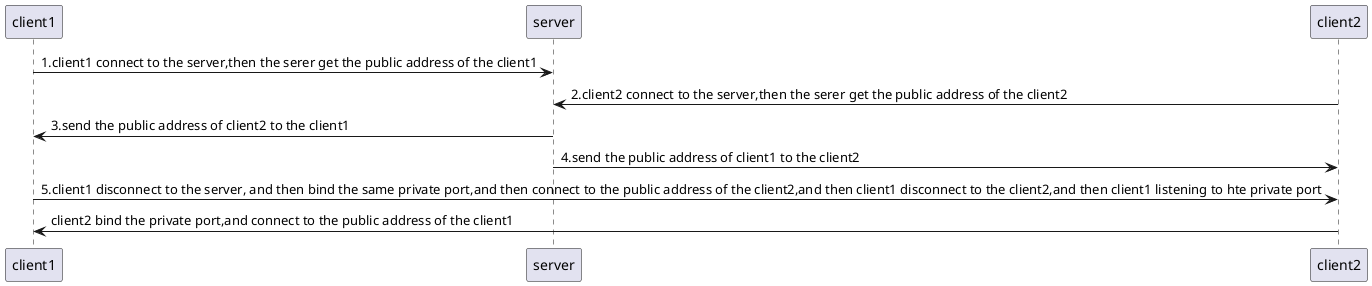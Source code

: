 @startuml

client1-> server:1.client1 connect to the server,then the serer get the public address of the client1
client2-> server:2.client2 connect to the server,then the serer get the public address of the client2
server ->client1:3.send the public address of client2 to the client1
server ->client2:4.send the public address of client1 to the client2
client1 ->client2:5.client1 disconnect to the server, and then bind the same private port,and then connect to the public address of the client2,and then client1 disconnect to the client2,and then client1 listening to hte private port
client2 ->client1:client2 bind the private port,and connect to the public address of the client1

@enduml